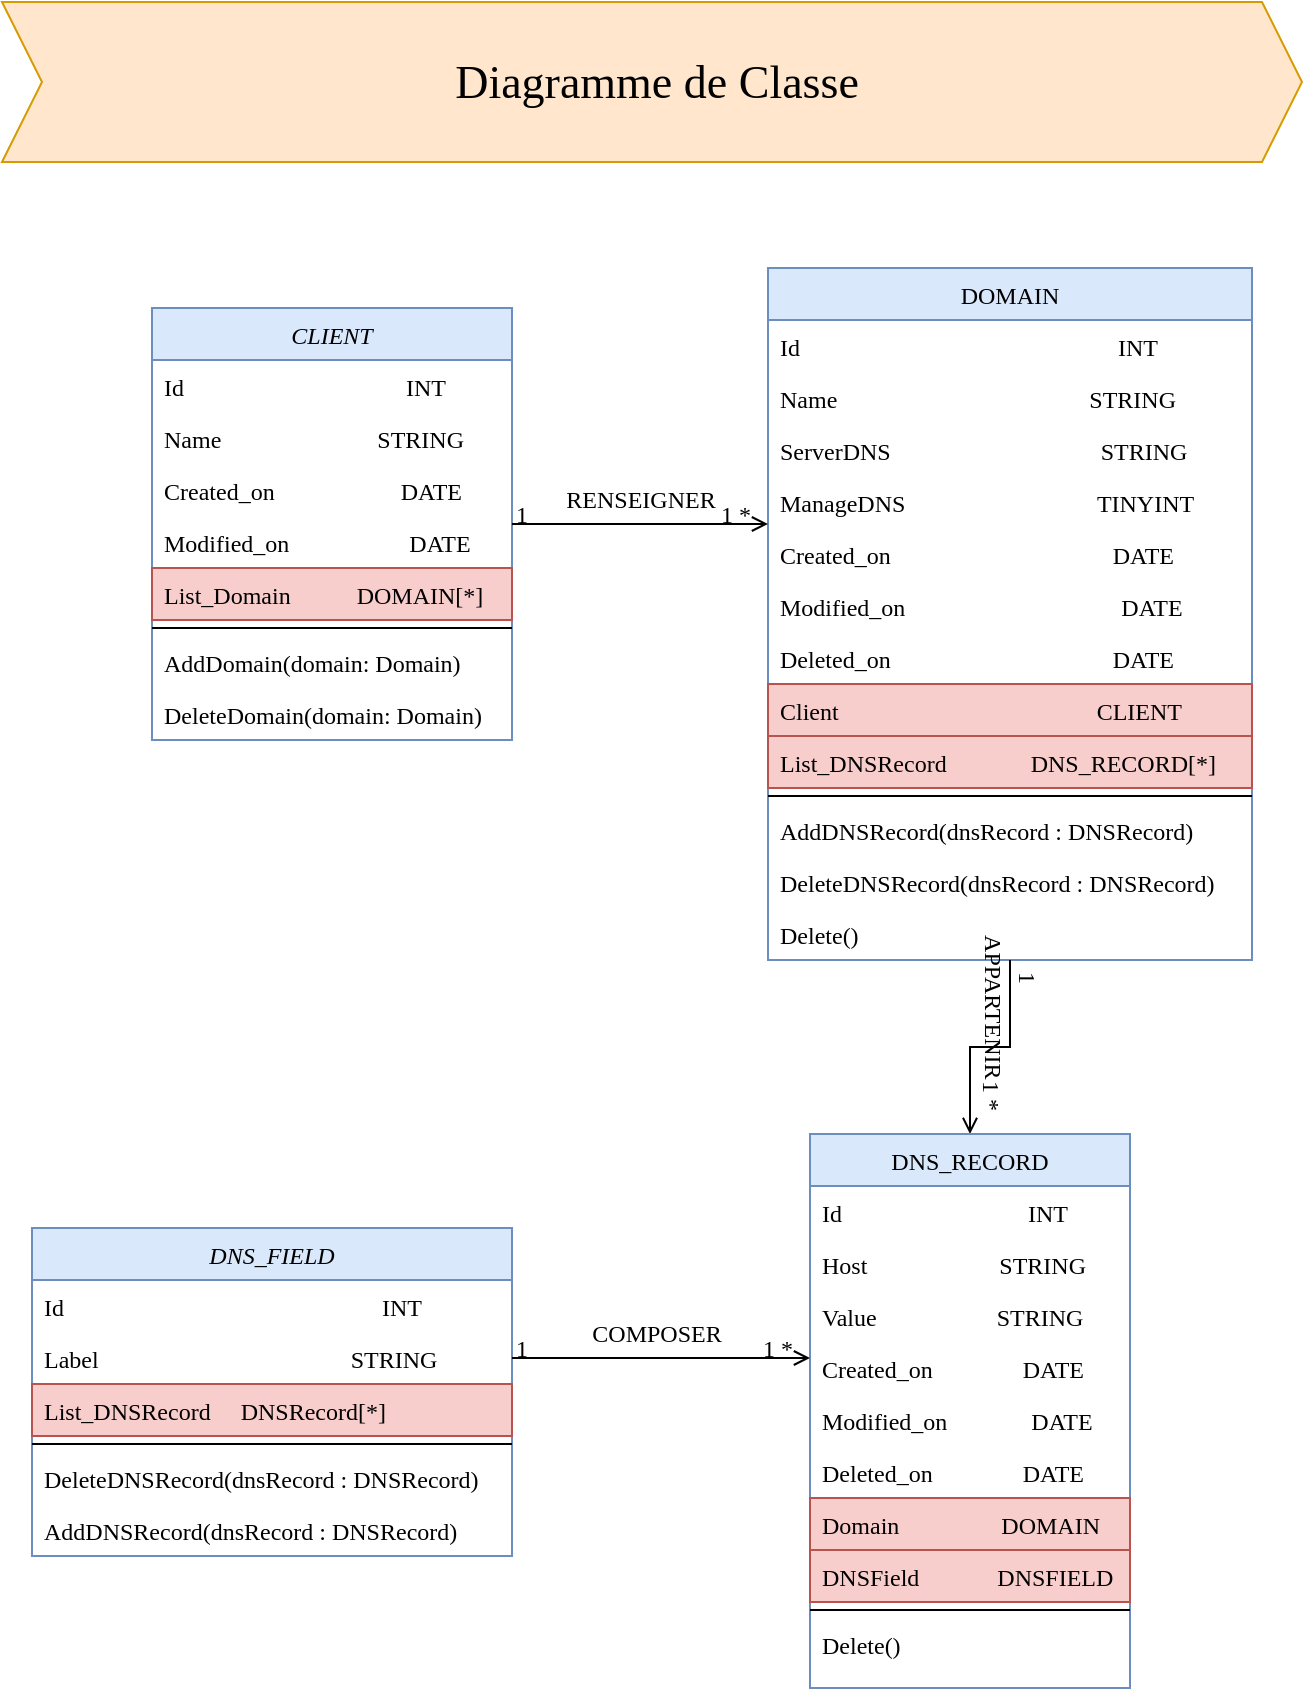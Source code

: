 <mxfile version="13.0.3" type="device"><diagram id="C5RBs43oDa-KdzZeNtuy" name="Page-1"><mxGraphModel dx="1422" dy="822" grid="1" gridSize="10" guides="1" tooltips="1" connect="1" arrows="1" fold="1" page="1" pageScale="1" pageWidth="827" pageHeight="1169" math="0" shadow="0"><root><mxCell id="WIyWlLk6GJQsqaUBKTNV-0"/><mxCell id="WIyWlLk6GJQsqaUBKTNV-1" parent="WIyWlLk6GJQsqaUBKTNV-0"/><mxCell id="VxcbigVD1ay4RoGf5UvP-51" value="" style="group" parent="WIyWlLk6GJQsqaUBKTNV-1" vertex="1" connectable="0"><mxGeometry x="154" y="253" width="560" height="710" as="geometry"/></mxCell><mxCell id="zkfFHV4jXpPFQw0GAbJ--0" value="CLIENT" style="swimlane;fontStyle=2;align=center;verticalAlign=top;childLayout=stackLayout;horizontal=1;startSize=26;horizontalStack=0;resizeParent=1;resizeLast=0;collapsible=1;marginBottom=0;rounded=0;shadow=0;strokeWidth=1;fontFamily=Tahoma;fillColor=#dae8fc;strokeColor=#6c8ebf;" parent="VxcbigVD1ay4RoGf5UvP-51" vertex="1"><mxGeometry x="10" y="20" width="180" height="216" as="geometry"><mxRectangle x="230" y="140" width="160" height="26" as="alternateBounds"/></mxGeometry></mxCell><mxCell id="zkfFHV4jXpPFQw0GAbJ--1" value="Id                                     INT" style="text;align=left;verticalAlign=top;spacingLeft=4;spacingRight=4;overflow=hidden;rotatable=0;points=[[0,0.5],[1,0.5]];portConstraint=eastwest;fontFamily=Tahoma;" parent="zkfFHV4jXpPFQw0GAbJ--0" vertex="1"><mxGeometry y="26" width="180" height="26" as="geometry"/></mxCell><mxCell id="zkfFHV4jXpPFQw0GAbJ--2" value="Name                          STRING" style="text;align=left;verticalAlign=top;spacingLeft=4;spacingRight=4;overflow=hidden;rotatable=0;points=[[0,0.5],[1,0.5]];portConstraint=eastwest;rounded=0;shadow=0;html=0;fontFamily=Tahoma;" parent="zkfFHV4jXpPFQw0GAbJ--0" vertex="1"><mxGeometry y="52" width="180" height="26" as="geometry"/></mxCell><mxCell id="VxcbigVD1ay4RoGf5UvP-0" value="Created_on                     DATE" style="text;align=left;verticalAlign=top;spacingLeft=4;spacingRight=4;overflow=hidden;rotatable=0;points=[[0,0.5],[1,0.5]];portConstraint=eastwest;rounded=0;shadow=0;html=0;fontFamily=Tahoma;" parent="zkfFHV4jXpPFQw0GAbJ--0" vertex="1"><mxGeometry y="78" width="180" height="26" as="geometry"/></mxCell><mxCell id="VxcbigVD1ay4RoGf5UvP-45" value="Modified_on                    DATE" style="text;align=left;verticalAlign=top;spacingLeft=4;spacingRight=4;overflow=hidden;rotatable=0;points=[[0,0.5],[1,0.5]];portConstraint=eastwest;rounded=0;shadow=0;html=0;fontFamily=Tahoma;" parent="zkfFHV4jXpPFQw0GAbJ--0" vertex="1"><mxGeometry y="104" width="180" height="26" as="geometry"/></mxCell><mxCell id="zkfFHV4jXpPFQw0GAbJ--3" value="List_Domain           DOMAIN[*]" style="text;align=left;verticalAlign=top;spacingLeft=4;spacingRight=4;overflow=hidden;rotatable=0;points=[[0,0.5],[1,0.5]];portConstraint=eastwest;rounded=0;shadow=0;html=0;fontFamily=Tahoma;fillColor=#f8cecc;strokeColor=#b85450;" parent="zkfFHV4jXpPFQw0GAbJ--0" vertex="1"><mxGeometry y="130" width="180" height="26" as="geometry"/></mxCell><mxCell id="zkfFHV4jXpPFQw0GAbJ--4" value="" style="line;html=1;strokeWidth=1;align=left;verticalAlign=middle;spacingTop=-1;spacingLeft=3;spacingRight=3;rotatable=0;labelPosition=right;points=[];portConstraint=eastwest;fontFamily=Tahoma;" parent="zkfFHV4jXpPFQw0GAbJ--0" vertex="1"><mxGeometry y="156" width="180" height="8" as="geometry"/></mxCell><mxCell id="tntG5Qp-0_uvxJkT5EUR-0" value="AddDomain(domain: Domain)" style="text;align=left;verticalAlign=top;spacingLeft=4;spacingRight=4;overflow=hidden;rotatable=0;points=[[0,0.5],[1,0.5]];portConstraint=eastwest;rounded=0;shadow=0;html=0;fontFamily=Tahoma;" vertex="1" parent="zkfFHV4jXpPFQw0GAbJ--0"><mxGeometry y="164" width="180" height="26" as="geometry"/></mxCell><mxCell id="tntG5Qp-0_uvxJkT5EUR-1" value="DeleteDomain(domain: Domain)" style="text;align=left;verticalAlign=top;spacingLeft=4;spacingRight=4;overflow=hidden;rotatable=0;points=[[0,0.5],[1,0.5]];portConstraint=eastwest;rounded=0;shadow=0;html=0;fontFamily=Tahoma;" vertex="1" parent="zkfFHV4jXpPFQw0GAbJ--0"><mxGeometry y="190" width="180" height="26" as="geometry"/></mxCell><mxCell id="zkfFHV4jXpPFQw0GAbJ--17" value="DOMAIN" style="swimlane;fontStyle=0;align=center;verticalAlign=top;childLayout=stackLayout;horizontal=1;startSize=26;horizontalStack=0;resizeParent=1;resizeLast=0;collapsible=1;marginBottom=0;rounded=0;shadow=0;strokeWidth=1;fontFamily=Tahoma;fillColor=#dae8fc;strokeColor=#6c8ebf;" parent="VxcbigVD1ay4RoGf5UvP-51" vertex="1"><mxGeometry x="318" width="242" height="346" as="geometry"><mxRectangle x="550" y="140" width="160" height="26" as="alternateBounds"/></mxGeometry></mxCell><mxCell id="zkfFHV4jXpPFQw0GAbJ--18" value="Id                                                     INT" style="text;align=left;verticalAlign=top;spacingLeft=4;spacingRight=4;overflow=hidden;rotatable=0;points=[[0,0.5],[1,0.5]];portConstraint=eastwest;fontFamily=Tahoma;" parent="zkfFHV4jXpPFQw0GAbJ--17" vertex="1"><mxGeometry y="26" width="242" height="26" as="geometry"/></mxCell><mxCell id="zkfFHV4jXpPFQw0GAbJ--19" value="Name                                          STRING" style="text;align=left;verticalAlign=top;spacingLeft=4;spacingRight=4;overflow=hidden;rotatable=0;points=[[0,0.5],[1,0.5]];portConstraint=eastwest;rounded=0;shadow=0;html=0;fontFamily=Tahoma;" parent="zkfFHV4jXpPFQw0GAbJ--17" vertex="1"><mxGeometry y="52" width="242" height="26" as="geometry"/></mxCell><mxCell id="zkfFHV4jXpPFQw0GAbJ--21" value="ServerDNS                                   STRING" style="text;align=left;verticalAlign=top;spacingLeft=4;spacingRight=4;overflow=hidden;rotatable=0;points=[[0,0.5],[1,0.5]];portConstraint=eastwest;rounded=0;shadow=0;html=0;fontFamily=Tahoma;" parent="zkfFHV4jXpPFQw0GAbJ--17" vertex="1"><mxGeometry y="78" width="242" height="26" as="geometry"/></mxCell><mxCell id="VxcbigVD1ay4RoGf5UvP-1" value="ManageDNS                                TINYINT" style="text;align=left;verticalAlign=top;spacingLeft=4;spacingRight=4;overflow=hidden;rotatable=0;points=[[0,0.5],[1,0.5]];portConstraint=eastwest;rounded=0;shadow=0;html=0;fontFamily=Tahoma;" parent="zkfFHV4jXpPFQw0GAbJ--17" vertex="1"><mxGeometry y="104" width="242" height="26" as="geometry"/></mxCell><mxCell id="VxcbigVD1ay4RoGf5UvP-2" value="Created_on                                     DATE" style="text;align=left;verticalAlign=top;spacingLeft=4;spacingRight=4;overflow=hidden;rotatable=0;points=[[0,0.5],[1,0.5]];portConstraint=eastwest;rounded=0;shadow=0;html=0;fontFamily=Tahoma;" parent="zkfFHV4jXpPFQw0GAbJ--17" vertex="1"><mxGeometry y="130" width="242" height="26" as="geometry"/></mxCell><mxCell id="VxcbigVD1ay4RoGf5UvP-3" value="Modified_on                                    DATE" style="text;align=left;verticalAlign=top;spacingLeft=4;spacingRight=4;overflow=hidden;rotatable=0;points=[[0,0.5],[1,0.5]];portConstraint=eastwest;rounded=0;shadow=0;html=0;fontFamily=Tahoma;" parent="zkfFHV4jXpPFQw0GAbJ--17" vertex="1"><mxGeometry y="156" width="242" height="26" as="geometry"/></mxCell><mxCell id="tntG5Qp-0_uvxJkT5EUR-8" value="Deleted_on                                     DATE" style="text;align=left;verticalAlign=top;spacingLeft=4;spacingRight=4;overflow=hidden;rotatable=0;points=[[0,0.5],[1,0.5]];portConstraint=eastwest;rounded=0;shadow=0;html=0;fontFamily=Tahoma;" vertex="1" parent="zkfFHV4jXpPFQw0GAbJ--17"><mxGeometry y="182" width="242" height="26" as="geometry"/></mxCell><mxCell id="VxcbigVD1ay4RoGf5UvP-48" value="Client                                           CLIENT" style="text;align=left;verticalAlign=top;spacingLeft=4;spacingRight=4;overflow=hidden;rotatable=0;points=[[0,0.5],[1,0.5]];portConstraint=eastwest;rounded=0;shadow=0;html=0;fontFamily=Tahoma;fillColor=#f8cecc;strokeColor=#b85450;" parent="zkfFHV4jXpPFQw0GAbJ--17" vertex="1"><mxGeometry y="208" width="242" height="26" as="geometry"/></mxCell><mxCell id="VxcbigVD1ay4RoGf5UvP-46" value="List_DNSRecord              DNS_RECORD[*]" style="text;align=left;verticalAlign=top;spacingLeft=4;spacingRight=4;overflow=hidden;rotatable=0;points=[[0,0.5],[1,0.5]];portConstraint=eastwest;rounded=0;shadow=0;html=0;fontFamily=Tahoma;fillColor=#f8cecc;strokeColor=#b85450;" parent="zkfFHV4jXpPFQw0GAbJ--17" vertex="1"><mxGeometry y="234" width="242" height="26" as="geometry"/></mxCell><mxCell id="zkfFHV4jXpPFQw0GAbJ--23" value="" style="line;html=1;strokeWidth=1;align=left;verticalAlign=middle;spacingTop=-1;spacingLeft=3;spacingRight=3;rotatable=0;labelPosition=right;points=[];portConstraint=eastwest;fontFamily=Tahoma;" parent="zkfFHV4jXpPFQw0GAbJ--17" vertex="1"><mxGeometry y="260" width="242" height="8" as="geometry"/></mxCell><mxCell id="tntG5Qp-0_uvxJkT5EUR-3" value="AddDNSRecord(dnsRecord : DNSRecord)" style="text;align=left;verticalAlign=top;spacingLeft=4;spacingRight=4;overflow=hidden;rotatable=0;points=[[0,0.5],[1,0.5]];portConstraint=eastwest;rounded=0;shadow=0;html=0;fontFamily=Tahoma;" vertex="1" parent="zkfFHV4jXpPFQw0GAbJ--17"><mxGeometry y="268" width="242" height="26" as="geometry"/></mxCell><mxCell id="tntG5Qp-0_uvxJkT5EUR-2" value="DeleteDNSRecord(dnsRecord : DNSRecord)" style="text;align=left;verticalAlign=top;spacingLeft=4;spacingRight=4;overflow=hidden;rotatable=0;points=[[0,0.5],[1,0.5]];portConstraint=eastwest;rounded=0;shadow=0;html=0;fontFamily=Tahoma;" vertex="1" parent="zkfFHV4jXpPFQw0GAbJ--17"><mxGeometry y="294" width="242" height="26" as="geometry"/></mxCell><mxCell id="tntG5Qp-0_uvxJkT5EUR-4" value="Delete()" style="text;align=left;verticalAlign=top;spacingLeft=4;spacingRight=4;overflow=hidden;rotatable=0;points=[[0,0.5],[1,0.5]];portConstraint=eastwest;rounded=0;shadow=0;html=0;fontFamily=Tahoma;" vertex="1" parent="zkfFHV4jXpPFQw0GAbJ--17"><mxGeometry y="320" width="242" height="26" as="geometry"/></mxCell><mxCell id="zkfFHV4jXpPFQw0GAbJ--26" value="" style="endArrow=open;shadow=0;strokeWidth=1;strokeColor=#000000;rounded=0;endFill=1;edgeStyle=elbowEdgeStyle;elbow=vertical;fontFamily=Tahoma;" parent="VxcbigVD1ay4RoGf5UvP-51" source="zkfFHV4jXpPFQw0GAbJ--0" target="zkfFHV4jXpPFQw0GAbJ--17" edge="1"><mxGeometry x="0.5" y="41" relative="1" as="geometry"><mxPoint x="190" y="92" as="sourcePoint"/><mxPoint x="350" y="92" as="targetPoint"/><mxPoint x="-40" y="32" as="offset"/></mxGeometry></mxCell><mxCell id="zkfFHV4jXpPFQw0GAbJ--27" value="1" style="resizable=0;align=left;verticalAlign=bottom;labelBackgroundColor=none;fontSize=12;fontFamily=Tahoma;" parent="zkfFHV4jXpPFQw0GAbJ--26" connectable="0" vertex="1"><mxGeometry x="-1" relative="1" as="geometry"><mxPoint y="4" as="offset"/></mxGeometry></mxCell><mxCell id="zkfFHV4jXpPFQw0GAbJ--28" value="1 *" style="resizable=0;align=right;verticalAlign=bottom;labelBackgroundColor=none;fontSize=12;fontFamily=Tahoma;" parent="zkfFHV4jXpPFQw0GAbJ--26" connectable="0" vertex="1"><mxGeometry x="1" relative="1" as="geometry"><mxPoint x="-7" y="4" as="offset"/></mxGeometry></mxCell><mxCell id="zkfFHV4jXpPFQw0GAbJ--29" value="RENSEIGNER" style="text;html=1;resizable=0;points=[];;align=center;verticalAlign=middle;labelBackgroundColor=none;rounded=0;shadow=0;strokeWidth=1;fontSize=12;fontFamily=Tahoma;" parent="zkfFHV4jXpPFQw0GAbJ--26" vertex="1" connectable="0"><mxGeometry x="0.5" y="49" relative="1" as="geometry"><mxPoint x="-32" y="37.14" as="offset"/></mxGeometry></mxCell><mxCell id="VxcbigVD1ay4RoGf5UvP-25" value="" style="endArrow=open;shadow=0;strokeWidth=1;strokeColor=#000000;rounded=0;endFill=1;edgeStyle=elbowEdgeStyle;elbow=vertical;fontFamily=Tahoma;rotation=90;exitX=0.5;exitY=1;exitDx=0;exitDy=0;entryX=0.5;entryY=0;entryDx=0;entryDy=0;" parent="VxcbigVD1ay4RoGf5UvP-51" source="zkfFHV4jXpPFQw0GAbJ--17" target="VxcbigVD1ay4RoGf5UvP-5" edge="1"><mxGeometry x="0.5" y="41" relative="1" as="geometry"><mxPoint x="340.02" y="341.887" as="sourcePoint"/><mxPoint x="468.02" y="341.887" as="targetPoint"/><mxPoint x="-40" y="32" as="offset"/></mxGeometry></mxCell><mxCell id="VxcbigVD1ay4RoGf5UvP-26" value="1" style="resizable=0;align=left;verticalAlign=bottom;labelBackgroundColor=none;fontSize=12;fontFamily=Tahoma;rotation=90;" parent="VxcbigVD1ay4RoGf5UvP-25" connectable="0" vertex="1"><mxGeometry x="-1" relative="1" as="geometry"><mxPoint y="4" as="offset"/></mxGeometry></mxCell><mxCell id="VxcbigVD1ay4RoGf5UvP-27" value="1 *" style="resizable=0;align=right;verticalAlign=bottom;labelBackgroundColor=none;fontSize=12;fontFamily=Tahoma;rotation=90;" parent="VxcbigVD1ay4RoGf5UvP-25" connectable="0" vertex="1"><mxGeometry x="1" relative="1" as="geometry"><mxPoint x="2" y="-10" as="offset"/></mxGeometry></mxCell><mxCell id="VxcbigVD1ay4RoGf5UvP-28" value="APPARTENIR" style="text;html=1;resizable=0;points=[];;align=center;verticalAlign=middle;labelBackgroundColor=none;rounded=0;shadow=0;strokeWidth=1;fontSize=12;fontFamily=Tahoma;rotation=90;" parent="VxcbigVD1ay4RoGf5UvP-25" vertex="1" connectable="0"><mxGeometry x="0.5" y="49" relative="1" as="geometry"><mxPoint x="-37" y="-37.86" as="offset"/></mxGeometry></mxCell><mxCell id="VxcbigVD1ay4RoGf5UvP-5" value="DNS_RECORD" style="swimlane;fontStyle=0;align=center;verticalAlign=top;childLayout=stackLayout;horizontal=1;startSize=26;horizontalStack=0;resizeParent=1;resizeLast=0;collapsible=1;marginBottom=0;rounded=0;shadow=0;strokeWidth=1;fontFamily=Tahoma;fillColor=#dae8fc;strokeColor=#6c8ebf;" parent="VxcbigVD1ay4RoGf5UvP-51" vertex="1"><mxGeometry x="339" y="433" width="160" height="277" as="geometry"><mxRectangle x="550" y="140" width="160" height="26" as="alternateBounds"/></mxGeometry></mxCell><mxCell id="VxcbigVD1ay4RoGf5UvP-6" value="Id                               INT" style="text;align=left;verticalAlign=top;spacingLeft=4;spacingRight=4;overflow=hidden;rotatable=0;points=[[0,0.5],[1,0.5]];portConstraint=eastwest;fontFamily=Tahoma;" parent="VxcbigVD1ay4RoGf5UvP-5" vertex="1"><mxGeometry y="26" width="160" height="26" as="geometry"/></mxCell><mxCell id="VxcbigVD1ay4RoGf5UvP-7" value="Host                      STRING" style="text;align=left;verticalAlign=top;spacingLeft=4;spacingRight=4;overflow=hidden;rotatable=0;points=[[0,0.5],[1,0.5]];portConstraint=eastwest;rounded=0;shadow=0;html=0;fontFamily=Tahoma;" parent="VxcbigVD1ay4RoGf5UvP-5" vertex="1"><mxGeometry y="52" width="160" height="26" as="geometry"/></mxCell><mxCell id="VxcbigVD1ay4RoGf5UvP-8" value="Value                    STRING" style="text;align=left;verticalAlign=top;spacingLeft=4;spacingRight=4;overflow=hidden;rotatable=0;points=[[0,0.5],[1,0.5]];portConstraint=eastwest;rounded=0;shadow=0;html=0;fontFamily=Tahoma;" parent="VxcbigVD1ay4RoGf5UvP-5" vertex="1"><mxGeometry y="78" width="160" height="26" as="geometry"/></mxCell><mxCell id="VxcbigVD1ay4RoGf5UvP-10" value="Created_on               DATE" style="text;align=left;verticalAlign=top;spacingLeft=4;spacingRight=4;overflow=hidden;rotatable=0;points=[[0,0.5],[1,0.5]];portConstraint=eastwest;rounded=0;shadow=0;html=0;fontFamily=Tahoma;" parent="VxcbigVD1ay4RoGf5UvP-5" vertex="1"><mxGeometry y="104" width="160" height="26" as="geometry"/></mxCell><mxCell id="VxcbigVD1ay4RoGf5UvP-13" value="Modified_on              DATE" style="text;align=left;verticalAlign=top;spacingLeft=4;spacingRight=4;overflow=hidden;rotatable=0;points=[[0,0.5],[1,0.5]];portConstraint=eastwest;rounded=0;shadow=0;html=0;fontFamily=Tahoma;" parent="VxcbigVD1ay4RoGf5UvP-5" vertex="1"><mxGeometry y="130" width="160" height="26" as="geometry"/></mxCell><mxCell id="VxcbigVD1ay4RoGf5UvP-49" value="Deleted_on               DATE" style="text;align=left;verticalAlign=top;spacingLeft=4;spacingRight=4;overflow=hidden;rotatable=0;points=[[0,0.5],[1,0.5]];portConstraint=eastwest;rounded=0;shadow=0;html=0;fontFamily=Tahoma;" parent="VxcbigVD1ay4RoGf5UvP-5" vertex="1"><mxGeometry y="156" width="160" height="26" as="geometry"/></mxCell><mxCell id="VxcbigVD1ay4RoGf5UvP-11" value="Domain                 DOMAIN" style="text;align=left;verticalAlign=top;spacingLeft=4;spacingRight=4;overflow=hidden;rotatable=0;points=[[0,0.5],[1,0.5]];portConstraint=eastwest;rounded=0;shadow=0;html=0;fontFamily=Tahoma;fillColor=#f8cecc;strokeColor=#b85450;" parent="VxcbigVD1ay4RoGf5UvP-5" vertex="1"><mxGeometry y="182" width="160" height="26" as="geometry"/></mxCell><mxCell id="7Ck9DlBwo8zx_14fmt7n-0" value="DNSField             DNSFIELD" style="text;align=left;verticalAlign=top;spacingLeft=4;spacingRight=4;overflow=hidden;rotatable=0;points=[[0,0.5],[1,0.5]];portConstraint=eastwest;rounded=0;shadow=0;html=0;fontFamily=Tahoma;fillColor=#f8cecc;strokeColor=#b85450;" parent="VxcbigVD1ay4RoGf5UvP-5" vertex="1"><mxGeometry y="208" width="160" height="26" as="geometry"/></mxCell><mxCell id="VxcbigVD1ay4RoGf5UvP-12" value="" style="line;html=1;strokeWidth=1;align=left;verticalAlign=middle;spacingTop=-1;spacingLeft=3;spacingRight=3;rotatable=0;labelPosition=right;points=[];portConstraint=eastwest;fontFamily=Tahoma;" parent="VxcbigVD1ay4RoGf5UvP-5" vertex="1"><mxGeometry y="234" width="160" height="8" as="geometry"/></mxCell><mxCell id="tntG5Qp-0_uvxJkT5EUR-5" value="Delete()" style="text;align=left;verticalAlign=top;spacingLeft=4;spacingRight=4;overflow=hidden;rotatable=0;points=[[0,0.5],[1,0.5]];portConstraint=eastwest;rounded=0;shadow=0;html=0;fontFamily=Tahoma;" vertex="1" parent="VxcbigVD1ay4RoGf5UvP-5"><mxGeometry y="242" width="160" height="26" as="geometry"/></mxCell><mxCell id="VxcbigVD1ay4RoGf5UvP-14" value="DNS_FIELD" style="swimlane;fontStyle=2;align=center;verticalAlign=top;childLayout=stackLayout;horizontal=1;startSize=26;horizontalStack=0;resizeParent=1;resizeLast=0;collapsible=1;marginBottom=0;rounded=0;shadow=0;strokeWidth=1;fontFamily=Tahoma;fillColor=#dae8fc;strokeColor=#6c8ebf;" parent="VxcbigVD1ay4RoGf5UvP-51" vertex="1"><mxGeometry x="-50" y="480" width="240" height="164" as="geometry"><mxRectangle x="230" y="140" width="160" height="26" as="alternateBounds"/></mxGeometry></mxCell><mxCell id="VxcbigVD1ay4RoGf5UvP-15" value="Id                                                     INT" style="text;align=left;verticalAlign=top;spacingLeft=4;spacingRight=4;overflow=hidden;rotatable=0;points=[[0,0.5],[1,0.5]];portConstraint=eastwest;fontFamily=Tahoma;" parent="VxcbigVD1ay4RoGf5UvP-14" vertex="1"><mxGeometry y="26" width="240" height="26" as="geometry"/></mxCell><mxCell id="VxcbigVD1ay4RoGf5UvP-16" value="Label                                          STRING" style="text;align=left;verticalAlign=top;spacingLeft=4;spacingRight=4;overflow=hidden;rotatable=0;points=[[0,0.5],[1,0.5]];portConstraint=eastwest;rounded=0;shadow=0;html=0;fontFamily=Tahoma;" parent="VxcbigVD1ay4RoGf5UvP-14" vertex="1"><mxGeometry y="52" width="240" height="26" as="geometry"/></mxCell><mxCell id="VxcbigVD1ay4RoGf5UvP-50" value="List_DNSRecord     DNSRecord[*]" style="text;align=left;verticalAlign=top;spacingLeft=4;spacingRight=4;overflow=hidden;rotatable=0;points=[[0,0.5],[1,0.5]];portConstraint=eastwest;rounded=0;shadow=0;html=0;fontFamily=Tahoma;fillColor=#f8cecc;strokeColor=#b85450;" parent="VxcbigVD1ay4RoGf5UvP-14" vertex="1"><mxGeometry y="78" width="240" height="26" as="geometry"/></mxCell><mxCell id="VxcbigVD1ay4RoGf5UvP-19" value="" style="line;html=1;strokeWidth=1;align=left;verticalAlign=middle;spacingTop=-1;spacingLeft=3;spacingRight=3;rotatable=0;labelPosition=right;points=[];portConstraint=eastwest;fontFamily=Tahoma;" parent="VxcbigVD1ay4RoGf5UvP-14" vertex="1"><mxGeometry y="104" width="240" height="8" as="geometry"/></mxCell><mxCell id="tntG5Qp-0_uvxJkT5EUR-7" value="DeleteDNSRecord(dnsRecord : DNSRecord)" style="text;align=left;verticalAlign=top;spacingLeft=4;spacingRight=4;overflow=hidden;rotatable=0;points=[[0,0.5],[1,0.5]];portConstraint=eastwest;rounded=0;shadow=0;html=0;fontFamily=Tahoma;" vertex="1" parent="VxcbigVD1ay4RoGf5UvP-14"><mxGeometry y="112" width="240" height="26" as="geometry"/></mxCell><mxCell id="tntG5Qp-0_uvxJkT5EUR-6" value="AddDNSRecord(dnsRecord : DNSRecord)" style="text;align=left;verticalAlign=top;spacingLeft=4;spacingRight=4;overflow=hidden;rotatable=0;points=[[0,0.5],[1,0.5]];portConstraint=eastwest;rounded=0;shadow=0;html=0;fontFamily=Tahoma;" vertex="1" parent="VxcbigVD1ay4RoGf5UvP-14"><mxGeometry y="138" width="240" height="26" as="geometry"/></mxCell><mxCell id="VxcbigVD1ay4RoGf5UvP-41" value="" style="endArrow=open;shadow=0;strokeWidth=1;strokeColor=#000000;rounded=0;endFill=1;edgeStyle=elbowEdgeStyle;elbow=vertical;fontFamily=Tahoma;exitX=1;exitY=0.5;exitDx=0;exitDy=0;" parent="VxcbigVD1ay4RoGf5UvP-51" source="VxcbigVD1ay4RoGf5UvP-16" target="VxcbigVD1ay4RoGf5UvP-10" edge="1"><mxGeometry x="0.5" y="41" relative="1" as="geometry"><mxPoint x="190.27" y="522.131" as="sourcePoint"/><mxPoint x="310" y="540" as="targetPoint"/><mxPoint x="-40" y="32" as="offset"/></mxGeometry></mxCell><mxCell id="VxcbigVD1ay4RoGf5UvP-42" value="1" style="resizable=0;align=left;verticalAlign=bottom;labelBackgroundColor=none;fontSize=12;fontFamily=Tahoma;" parent="VxcbigVD1ay4RoGf5UvP-41" connectable="0" vertex="1"><mxGeometry x="-1" relative="1" as="geometry"><mxPoint y="4" as="offset"/></mxGeometry></mxCell><mxCell id="VxcbigVD1ay4RoGf5UvP-43" value="1 *" style="resizable=0;align=right;verticalAlign=bottom;labelBackgroundColor=none;fontSize=12;fontFamily=Tahoma;" parent="VxcbigVD1ay4RoGf5UvP-41" connectable="0" vertex="1"><mxGeometry x="1" relative="1" as="geometry"><mxPoint x="-7" y="4" as="offset"/></mxGeometry></mxCell><mxCell id="VxcbigVD1ay4RoGf5UvP-44" value="COMPOSER" style="text;html=1;resizable=0;points=[];;align=center;verticalAlign=middle;labelBackgroundColor=none;rounded=0;shadow=0;strokeWidth=1;fontSize=12;fontFamily=Tahoma;" parent="VxcbigVD1ay4RoGf5UvP-41" vertex="1" connectable="0"><mxGeometry x="0.5" y="49" relative="1" as="geometry"><mxPoint x="-40" y="37.14" as="offset"/></mxGeometry></mxCell><mxCell id="VxcbigVD1ay4RoGf5UvP-52" value="" style="shape=step;perimeter=stepPerimeter;whiteSpace=wrap;html=1;fixedSize=1;fontFamily=Tahoma;align=right;fillColor=#ffe6cc;strokeColor=#d79b00;" parent="WIyWlLk6GJQsqaUBKTNV-1" vertex="1"><mxGeometry x="89" y="120" width="650" height="80" as="geometry"/></mxCell><mxCell id="VxcbigVD1ay4RoGf5UvP-53" value="Diagramme de Classe" style="text;html=1;strokeColor=none;fillColor=none;align=center;verticalAlign=middle;whiteSpace=wrap;rounded=0;fontFamily=Tahoma;fontSize=23;" parent="WIyWlLk6GJQsqaUBKTNV-1" vertex="1"><mxGeometry x="299" y="150" width="235" height="20" as="geometry"/></mxCell></root></mxGraphModel></diagram></mxfile>